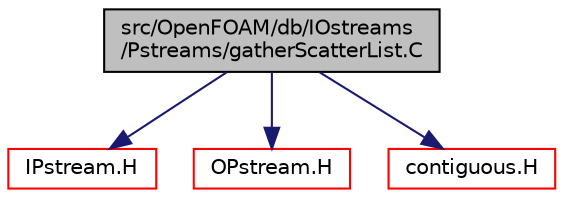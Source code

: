 digraph "src/OpenFOAM/db/IOstreams/Pstreams/gatherScatterList.C"
{
  bgcolor="transparent";
  edge [fontname="Helvetica",fontsize="10",labelfontname="Helvetica",labelfontsize="10"];
  node [fontname="Helvetica",fontsize="10",shape=record];
  Node0 [label="src/OpenFOAM/db/IOstreams\l/Pstreams/gatherScatterList.C",height=0.2,width=0.4,color="black", fillcolor="grey75", style="filled", fontcolor="black"];
  Node0 -> Node1 [color="midnightblue",fontsize="10",style="solid",fontname="Helvetica"];
  Node1 [label="IPstream.H",height=0.2,width=0.4,color="red",URL="$a09848.html"];
  Node0 -> Node92 [color="midnightblue",fontsize="10",style="solid",fontname="Helvetica"];
  Node92 [label="OPstream.H",height=0.2,width=0.4,color="red",URL="$a09854.html"];
  Node0 -> Node94 [color="midnightblue",fontsize="10",style="solid",fontname="Helvetica"];
  Node94 [label="contiguous.H",height=0.2,width=0.4,color="red",URL="$a12953.html",tooltip="Template function to specify if the data of a type are contiguous. "];
}
